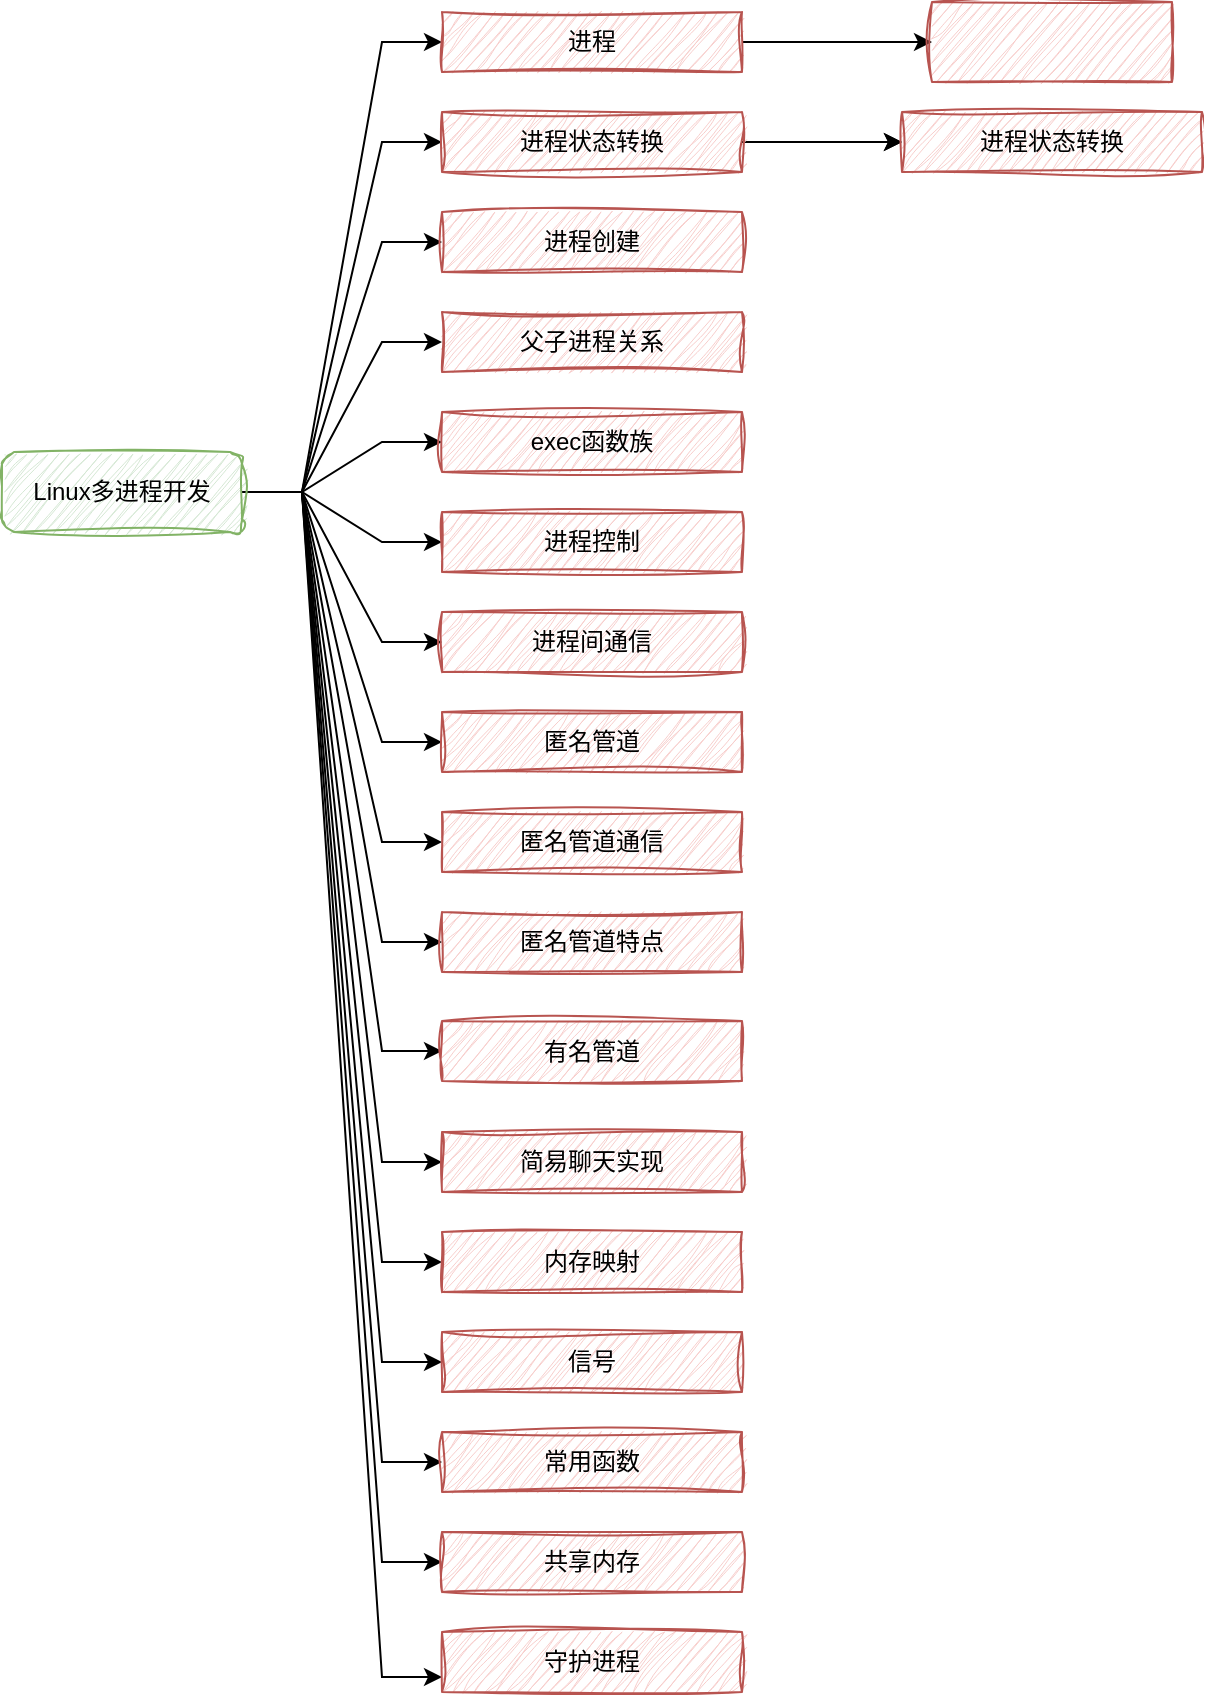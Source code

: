 <mxfile version="21.8.1" type="github">
  <diagram name="第 1 页" id="2bs5ZyLC9dE2MSnKkybB">
    <mxGraphModel dx="2037" dy="1073" grid="1" gridSize="10" guides="1" tooltips="1" connect="1" arrows="1" fold="1" page="1" pageScale="1" pageWidth="827" pageHeight="1169" math="0" shadow="0">
      <root>
        <mxCell id="0" />
        <mxCell id="1" parent="0" />
        <mxCell id="sGKTkstdBS1jnYtq7SaR-38" style="edgeStyle=entityRelationEdgeStyle;rounded=0;orthogonalLoop=1;jettySize=auto;html=1;exitX=1;exitY=0.5;exitDx=0;exitDy=0;entryX=0;entryY=0.5;entryDx=0;entryDy=0;" edge="1" parent="1" source="sGKTkstdBS1jnYtq7SaR-1" target="sGKTkstdBS1jnYtq7SaR-2">
          <mxGeometry relative="1" as="geometry" />
        </mxCell>
        <mxCell id="sGKTkstdBS1jnYtq7SaR-39" style="edgeStyle=entityRelationEdgeStyle;rounded=0;orthogonalLoop=1;jettySize=auto;html=1;exitX=1;exitY=0.5;exitDx=0;exitDy=0;" edge="1" parent="1" source="sGKTkstdBS1jnYtq7SaR-1" target="sGKTkstdBS1jnYtq7SaR-3">
          <mxGeometry relative="1" as="geometry" />
        </mxCell>
        <mxCell id="sGKTkstdBS1jnYtq7SaR-40" style="edgeStyle=entityRelationEdgeStyle;rounded=0;orthogonalLoop=1;jettySize=auto;html=1;exitX=1;exitY=0.5;exitDx=0;exitDy=0;" edge="1" parent="1" source="sGKTkstdBS1jnYtq7SaR-1" target="sGKTkstdBS1jnYtq7SaR-4">
          <mxGeometry relative="1" as="geometry" />
        </mxCell>
        <mxCell id="sGKTkstdBS1jnYtq7SaR-41" style="edgeStyle=entityRelationEdgeStyle;rounded=0;orthogonalLoop=1;jettySize=auto;html=1;exitX=1;exitY=0.5;exitDx=0;exitDy=0;" edge="1" parent="1" source="sGKTkstdBS1jnYtq7SaR-1" target="sGKTkstdBS1jnYtq7SaR-11">
          <mxGeometry relative="1" as="geometry" />
        </mxCell>
        <mxCell id="sGKTkstdBS1jnYtq7SaR-42" style="edgeStyle=entityRelationEdgeStyle;rounded=0;orthogonalLoop=1;jettySize=auto;html=1;exitX=1;exitY=0.5;exitDx=0;exitDy=0;" edge="1" parent="1" source="sGKTkstdBS1jnYtq7SaR-1" target="sGKTkstdBS1jnYtq7SaR-12">
          <mxGeometry relative="1" as="geometry" />
        </mxCell>
        <mxCell id="sGKTkstdBS1jnYtq7SaR-43" style="edgeStyle=entityRelationEdgeStyle;rounded=0;orthogonalLoop=1;jettySize=auto;html=1;exitX=1;exitY=0.5;exitDx=0;exitDy=0;entryX=0;entryY=0.5;entryDx=0;entryDy=0;" edge="1" parent="1" source="sGKTkstdBS1jnYtq7SaR-1" target="sGKTkstdBS1jnYtq7SaR-13">
          <mxGeometry relative="1" as="geometry" />
        </mxCell>
        <mxCell id="sGKTkstdBS1jnYtq7SaR-44" style="edgeStyle=entityRelationEdgeStyle;rounded=0;orthogonalLoop=1;jettySize=auto;html=1;exitX=1;exitY=0.5;exitDx=0;exitDy=0;entryX=0;entryY=0.5;entryDx=0;entryDy=0;" edge="1" parent="1" source="sGKTkstdBS1jnYtq7SaR-1" target="sGKTkstdBS1jnYtq7SaR-14">
          <mxGeometry relative="1" as="geometry" />
        </mxCell>
        <mxCell id="sGKTkstdBS1jnYtq7SaR-45" style="edgeStyle=entityRelationEdgeStyle;rounded=0;orthogonalLoop=1;jettySize=auto;html=1;exitX=1;exitY=0.5;exitDx=0;exitDy=0;entryX=0;entryY=0.5;entryDx=0;entryDy=0;" edge="1" parent="1" source="sGKTkstdBS1jnYtq7SaR-1" target="sGKTkstdBS1jnYtq7SaR-15">
          <mxGeometry relative="1" as="geometry" />
        </mxCell>
        <mxCell id="sGKTkstdBS1jnYtq7SaR-46" style="edgeStyle=entityRelationEdgeStyle;rounded=0;orthogonalLoop=1;jettySize=auto;html=1;exitX=1;exitY=0.5;exitDx=0;exitDy=0;entryX=0;entryY=0.5;entryDx=0;entryDy=0;" edge="1" parent="1" source="sGKTkstdBS1jnYtq7SaR-1" target="sGKTkstdBS1jnYtq7SaR-16">
          <mxGeometry relative="1" as="geometry" />
        </mxCell>
        <mxCell id="sGKTkstdBS1jnYtq7SaR-47" style="edgeStyle=entityRelationEdgeStyle;rounded=0;orthogonalLoop=1;jettySize=auto;html=1;exitX=1;exitY=0.5;exitDx=0;exitDy=0;entryX=0;entryY=0.5;entryDx=0;entryDy=0;" edge="1" parent="1" source="sGKTkstdBS1jnYtq7SaR-1" target="sGKTkstdBS1jnYtq7SaR-17">
          <mxGeometry relative="1" as="geometry" />
        </mxCell>
        <mxCell id="sGKTkstdBS1jnYtq7SaR-49" style="edgeStyle=entityRelationEdgeStyle;rounded=0;orthogonalLoop=1;jettySize=auto;html=1;exitX=1;exitY=0.5;exitDx=0;exitDy=0;entryX=0;entryY=0.5;entryDx=0;entryDy=0;" edge="1" parent="1" source="sGKTkstdBS1jnYtq7SaR-1" target="sGKTkstdBS1jnYtq7SaR-18">
          <mxGeometry relative="1" as="geometry" />
        </mxCell>
        <mxCell id="sGKTkstdBS1jnYtq7SaR-50" style="edgeStyle=entityRelationEdgeStyle;rounded=0;orthogonalLoop=1;jettySize=auto;html=1;exitX=1;exitY=0.5;exitDx=0;exitDy=0;entryX=0;entryY=0.5;entryDx=0;entryDy=0;" edge="1" parent="1" source="sGKTkstdBS1jnYtq7SaR-1" target="sGKTkstdBS1jnYtq7SaR-19">
          <mxGeometry relative="1" as="geometry" />
        </mxCell>
        <mxCell id="sGKTkstdBS1jnYtq7SaR-51" style="edgeStyle=entityRelationEdgeStyle;rounded=0;orthogonalLoop=1;jettySize=auto;html=1;exitX=1;exitY=0.5;exitDx=0;exitDy=0;entryX=0;entryY=0.5;entryDx=0;entryDy=0;" edge="1" parent="1" source="sGKTkstdBS1jnYtq7SaR-1" target="sGKTkstdBS1jnYtq7SaR-20">
          <mxGeometry relative="1" as="geometry" />
        </mxCell>
        <mxCell id="sGKTkstdBS1jnYtq7SaR-52" style="edgeStyle=entityRelationEdgeStyle;rounded=0;orthogonalLoop=1;jettySize=auto;html=1;exitX=1;exitY=0.5;exitDx=0;exitDy=0;" edge="1" parent="1" source="sGKTkstdBS1jnYtq7SaR-1" target="sGKTkstdBS1jnYtq7SaR-21">
          <mxGeometry relative="1" as="geometry" />
        </mxCell>
        <mxCell id="sGKTkstdBS1jnYtq7SaR-53" style="edgeStyle=entityRelationEdgeStyle;rounded=0;orthogonalLoop=1;jettySize=auto;html=1;exitX=1;exitY=0.5;exitDx=0;exitDy=0;entryX=0;entryY=0.5;entryDx=0;entryDy=0;" edge="1" parent="1" source="sGKTkstdBS1jnYtq7SaR-1" target="sGKTkstdBS1jnYtq7SaR-22">
          <mxGeometry relative="1" as="geometry" />
        </mxCell>
        <mxCell id="sGKTkstdBS1jnYtq7SaR-54" style="edgeStyle=entityRelationEdgeStyle;rounded=0;orthogonalLoop=1;jettySize=auto;html=1;exitX=1;exitY=0.5;exitDx=0;exitDy=0;entryX=0;entryY=0.5;entryDx=0;entryDy=0;" edge="1" parent="1" source="sGKTkstdBS1jnYtq7SaR-1" target="sGKTkstdBS1jnYtq7SaR-23">
          <mxGeometry relative="1" as="geometry" />
        </mxCell>
        <mxCell id="sGKTkstdBS1jnYtq7SaR-55" style="edgeStyle=entityRelationEdgeStyle;rounded=0;orthogonalLoop=1;jettySize=auto;html=1;exitX=1;exitY=0.5;exitDx=0;exitDy=0;entryX=0;entryY=0.75;entryDx=0;entryDy=0;" edge="1" parent="1" source="sGKTkstdBS1jnYtq7SaR-1" target="sGKTkstdBS1jnYtq7SaR-24">
          <mxGeometry relative="1" as="geometry" />
        </mxCell>
        <mxCell id="sGKTkstdBS1jnYtq7SaR-1" value="Linux多进程开发" style="rounded=1;whiteSpace=wrap;html=1;fillColor=#d5e8d4;strokeColor=#82b366;sketch=1;curveFitting=1;jiggle=2;" vertex="1" parent="1">
          <mxGeometry x="10" y="300" width="120" height="40" as="geometry" />
        </mxCell>
        <mxCell id="sGKTkstdBS1jnYtq7SaR-10" value="" style="edgeStyle=orthogonalEdgeStyle;rounded=0;orthogonalLoop=1;jettySize=auto;html=1;entryX=0;entryY=0.5;entryDx=0;entryDy=0;" edge="1" parent="1" source="sGKTkstdBS1jnYtq7SaR-2" target="sGKTkstdBS1jnYtq7SaR-5">
          <mxGeometry relative="1" as="geometry" />
        </mxCell>
        <mxCell id="sGKTkstdBS1jnYtq7SaR-2" value="进程" style="rounded=0;whiteSpace=wrap;html=1;fillColor=#f8cecc;strokeColor=#b85450;sketch=1;curveFitting=1;jiggle=2;glass=0;shadow=0;" vertex="1" parent="1">
          <mxGeometry x="230" y="80" width="150" height="30" as="geometry" />
        </mxCell>
        <mxCell id="sGKTkstdBS1jnYtq7SaR-26" value="" style="edgeStyle=orthogonalEdgeStyle;rounded=0;orthogonalLoop=1;jettySize=auto;html=1;" edge="1" parent="1" source="sGKTkstdBS1jnYtq7SaR-3" target="sGKTkstdBS1jnYtq7SaR-25">
          <mxGeometry relative="1" as="geometry" />
        </mxCell>
        <mxCell id="sGKTkstdBS1jnYtq7SaR-27" value="" style="edgeStyle=orthogonalEdgeStyle;rounded=0;orthogonalLoop=1;jettySize=auto;html=1;" edge="1" parent="1" source="sGKTkstdBS1jnYtq7SaR-3" target="sGKTkstdBS1jnYtq7SaR-25">
          <mxGeometry relative="1" as="geometry" />
        </mxCell>
        <mxCell id="sGKTkstdBS1jnYtq7SaR-3" value="进程状态转换" style="rounded=0;whiteSpace=wrap;html=1;fillColor=#f8cecc;strokeColor=#b85450;sketch=1;curveFitting=1;jiggle=2;glass=0;shadow=0;" vertex="1" parent="1">
          <mxGeometry x="230" y="130" width="150" height="30" as="geometry" />
        </mxCell>
        <mxCell id="sGKTkstdBS1jnYtq7SaR-4" value="进程创建" style="rounded=0;whiteSpace=wrap;html=1;fillColor=#f8cecc;strokeColor=#b85450;sketch=1;curveFitting=1;jiggle=2;glass=0;shadow=0;" vertex="1" parent="1">
          <mxGeometry x="230" y="180" width="150" height="30" as="geometry" />
        </mxCell>
        <mxCell id="sGKTkstdBS1jnYtq7SaR-5" value="" style="whiteSpace=wrap;html=1;fillColor=#f8cecc;strokeColor=#b85450;rounded=0;sketch=1;curveFitting=1;jiggle=2;glass=0;shadow=0;" vertex="1" parent="1">
          <mxGeometry x="475" y="75" width="120" height="40" as="geometry" />
        </mxCell>
        <mxCell id="sGKTkstdBS1jnYtq7SaR-11" value="父子进程关系" style="rounded=0;whiteSpace=wrap;html=1;fillColor=#f8cecc;strokeColor=#b85450;sketch=1;curveFitting=1;jiggle=2;glass=0;shadow=0;" vertex="1" parent="1">
          <mxGeometry x="230" y="230" width="150" height="30" as="geometry" />
        </mxCell>
        <mxCell id="sGKTkstdBS1jnYtq7SaR-12" value="exec函数族" style="rounded=0;whiteSpace=wrap;html=1;fillColor=#f8cecc;strokeColor=#b85450;sketch=1;curveFitting=1;jiggle=2;glass=0;shadow=0;" vertex="1" parent="1">
          <mxGeometry x="230" y="280" width="150" height="30" as="geometry" />
        </mxCell>
        <mxCell id="sGKTkstdBS1jnYtq7SaR-13" value="进程控制" style="rounded=0;whiteSpace=wrap;html=1;fillColor=#f8cecc;strokeColor=#b85450;sketch=1;curveFitting=1;jiggle=2;glass=0;shadow=0;" vertex="1" parent="1">
          <mxGeometry x="230" y="330" width="150" height="30" as="geometry" />
        </mxCell>
        <mxCell id="sGKTkstdBS1jnYtq7SaR-14" value="进程间通信" style="rounded=0;whiteSpace=wrap;html=1;fillColor=#f8cecc;strokeColor=#b85450;sketch=1;curveFitting=1;jiggle=2;glass=0;shadow=0;" vertex="1" parent="1">
          <mxGeometry x="230" y="380" width="150" height="30" as="geometry" />
        </mxCell>
        <mxCell id="sGKTkstdBS1jnYtq7SaR-15" value="匿名管道" style="rounded=0;whiteSpace=wrap;html=1;fillColor=#f8cecc;strokeColor=#b85450;sketch=1;curveFitting=1;jiggle=2;glass=0;shadow=0;" vertex="1" parent="1">
          <mxGeometry x="230" y="430" width="150" height="30" as="geometry" />
        </mxCell>
        <mxCell id="sGKTkstdBS1jnYtq7SaR-16" value="匿名管道通信" style="rounded=0;whiteSpace=wrap;html=1;fillColor=#f8cecc;strokeColor=#b85450;sketch=1;curveFitting=1;jiggle=2;glass=0;shadow=0;" vertex="1" parent="1">
          <mxGeometry x="230" y="480" width="150" height="30" as="geometry" />
        </mxCell>
        <mxCell id="sGKTkstdBS1jnYtq7SaR-17" value="匿名管道特点" style="rounded=0;whiteSpace=wrap;html=1;fillColor=#f8cecc;strokeColor=#b85450;sketch=1;curveFitting=1;jiggle=2;glass=0;shadow=0;" vertex="1" parent="1">
          <mxGeometry x="230" y="530" width="150" height="30" as="geometry" />
        </mxCell>
        <mxCell id="sGKTkstdBS1jnYtq7SaR-18" value="有名管道" style="rounded=0;whiteSpace=wrap;html=1;fillColor=#f8cecc;strokeColor=#b85450;sketch=1;curveFitting=1;jiggle=2;glass=0;shadow=0;" vertex="1" parent="1">
          <mxGeometry x="230" y="584.5" width="150" height="30" as="geometry" />
        </mxCell>
        <mxCell id="sGKTkstdBS1jnYtq7SaR-19" value="简易聊天实现" style="rounded=0;whiteSpace=wrap;html=1;fillColor=#f8cecc;strokeColor=#b85450;sketch=1;curveFitting=1;jiggle=2;glass=0;shadow=0;" vertex="1" parent="1">
          <mxGeometry x="230" y="640" width="150" height="30" as="geometry" />
        </mxCell>
        <mxCell id="sGKTkstdBS1jnYtq7SaR-20" value="内存映射" style="rounded=0;whiteSpace=wrap;html=1;fillColor=#f8cecc;strokeColor=#b85450;sketch=1;curveFitting=1;jiggle=2;glass=0;shadow=0;" vertex="1" parent="1">
          <mxGeometry x="230" y="690" width="150" height="30" as="geometry" />
        </mxCell>
        <mxCell id="sGKTkstdBS1jnYtq7SaR-21" value="信号" style="rounded=0;whiteSpace=wrap;html=1;fillColor=#f8cecc;strokeColor=#b85450;sketch=1;curveFitting=1;jiggle=2;glass=0;shadow=0;" vertex="1" parent="1">
          <mxGeometry x="230" y="740" width="150" height="30" as="geometry" />
        </mxCell>
        <mxCell id="sGKTkstdBS1jnYtq7SaR-22" value="常用函数" style="rounded=0;whiteSpace=wrap;html=1;fillColor=#f8cecc;strokeColor=#b85450;sketch=1;curveFitting=1;jiggle=2;glass=0;shadow=0;" vertex="1" parent="1">
          <mxGeometry x="230" y="790" width="150" height="30" as="geometry" />
        </mxCell>
        <mxCell id="sGKTkstdBS1jnYtq7SaR-23" value="共享内存" style="rounded=0;whiteSpace=wrap;html=1;fillColor=#f8cecc;strokeColor=#b85450;sketch=1;curveFitting=1;jiggle=2;glass=0;shadow=0;" vertex="1" parent="1">
          <mxGeometry x="230" y="840" width="150" height="30" as="geometry" />
        </mxCell>
        <mxCell id="sGKTkstdBS1jnYtq7SaR-24" value="守护进程" style="rounded=0;whiteSpace=wrap;html=1;fillColor=#f8cecc;strokeColor=#b85450;sketch=1;curveFitting=1;jiggle=2;glass=0;shadow=0;" vertex="1" parent="1">
          <mxGeometry x="230" y="890" width="150" height="30" as="geometry" />
        </mxCell>
        <mxCell id="sGKTkstdBS1jnYtq7SaR-25" value="进程状态转换" style="rounded=0;whiteSpace=wrap;html=1;fillColor=#f8cecc;strokeColor=#b85450;sketch=1;curveFitting=1;jiggle=2;glass=0;shadow=0;" vertex="1" parent="1">
          <mxGeometry x="460" y="130" width="150" height="30" as="geometry" />
        </mxCell>
      </root>
    </mxGraphModel>
  </diagram>
</mxfile>
